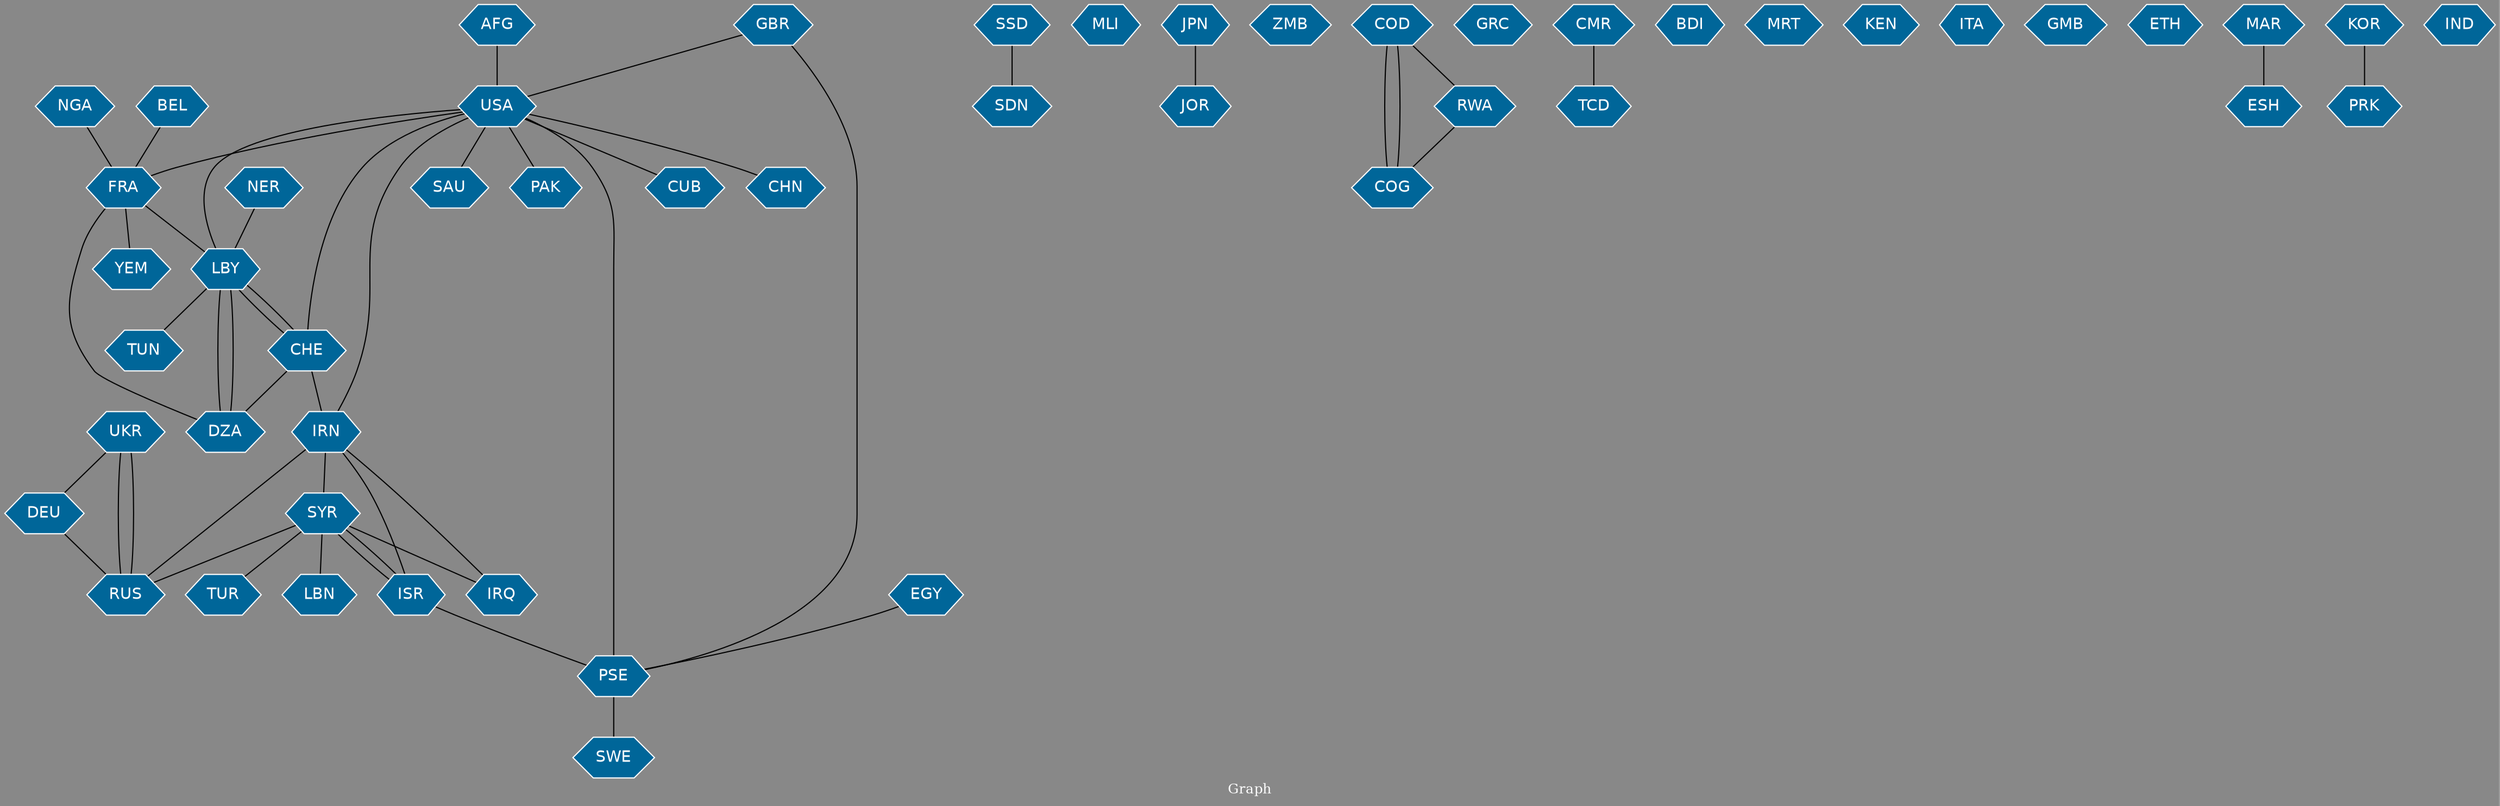// Countries together in item graph
graph {
	graph [bgcolor="#888888" fontcolor=white fontsize=12 label="Graph" outputorder=edgesfirst overlap=prism]
	node [color=white fillcolor="#006699" fontcolor=white fontname=Helvetica shape=hexagon style=filled]
	edge [arrowhead=open color=black fontcolor=white fontname=Courier fontsize=12]
		UKR [label=UKR]
		DEU [label=DEU]
		RUS [label=RUS]
		PSE [label=PSE]
		LBY [label=LBY]
		IRN [label=IRN]
		SDN [label=SDN]
		SAU [label=SAU]
		CHE [label=CHE]
		MLI [label=MLI]
		NGA [label=NGA]
		JPN [label=JPN]
		TUN [label=TUN]
		ZMB [label=ZMB]
		COD [label=COD]
		TUR [label=TUR]
		SYR [label=SYR]
		USA [label=USA]
		FRA [label=FRA]
		AFG [label=AFG]
		YEM [label=YEM]
		COG [label=COG]
		GRC [label=GRC]
		PAK [label=PAK]
		SSD [label=SSD]
		CMR [label=CMR]
		BDI [label=BDI]
		MRT [label=MRT]
		KEN [label=KEN]
		EGY [label=EGY]
		NER [label=NER]
		ISR [label=ISR]
		GBR [label=GBR]
		LBN [label=LBN]
		ITA [label=ITA]
		DZA [label=DZA]
		RWA [label=RWA]
		IRQ [label=IRQ]
		GMB [label=GMB]
		SWE [label=SWE]
		ETH [label=ETH]
		ESH [label=ESH]
		CUB [label=CUB]
		TCD [label=TCD]
		BEL [label=BEL]
		KOR [label=KOR]
		PRK [label=PRK]
		CHN [label=CHN]
		JOR [label=JOR]
		MAR [label=MAR]
		IND [label=IND]
			UKR -- RUS [weight=2]
			PSE -- SWE [weight=1]
			IRN -- RUS [weight=1]
			UKR -- DEU [weight=1]
			KOR -- PRK [weight=1]
			ISR -- PSE [weight=2]
			SYR -- TUR [weight=1]
			COD -- RWA [weight=1]
			IRN -- IRQ [weight=1]
			ISR -- SYR [weight=2]
			EGY -- PSE [weight=1]
			CMR -- TCD [weight=1]
			JPN -- JOR [weight=1]
			SYR -- IRQ [weight=1]
			LBY -- TUN [weight=1]
			LBY -- DZA [weight=2]
			USA -- SAU [weight=1]
			FRA -- DZA [weight=1]
			DEU -- RUS [weight=1]
			CHE -- IRN [weight=1]
			DZA -- LBY [weight=1]
			NGA -- FRA [weight=1]
			CHE -- LBY [weight=1]
			COG -- COD [weight=2]
			RWA -- COG [weight=1]
			SYR -- ISR [weight=1]
			CHE -- USA [weight=1]
			USA -- IRN [weight=1]
			USA -- CUB [weight=1]
			SYR -- LBN [weight=2]
			RUS -- UKR [weight=3]
			IRN -- ISR [weight=1]
			USA -- FRA [weight=1]
			SYR -- RUS [weight=2]
			LBY -- USA [weight=1]
			GBR -- PSE [weight=1]
			USA -- PSE [weight=1]
			FRA -- YEM [weight=1]
			USA -- CHN [weight=1]
			MAR -- ESH [weight=1]
			COD -- COG [weight=1]
			IRN -- SYR [weight=1]
			NER -- LBY [weight=1]
			SSD -- SDN [weight=2]
			BEL -- FRA [weight=1]
			GBR -- USA [weight=1]
			CHE -- DZA [weight=1]
			FRA -- LBY [weight=1]
			USA -- PAK [weight=1]
			AFG -- USA [weight=1]
			LBY -- CHE [weight=2]
}